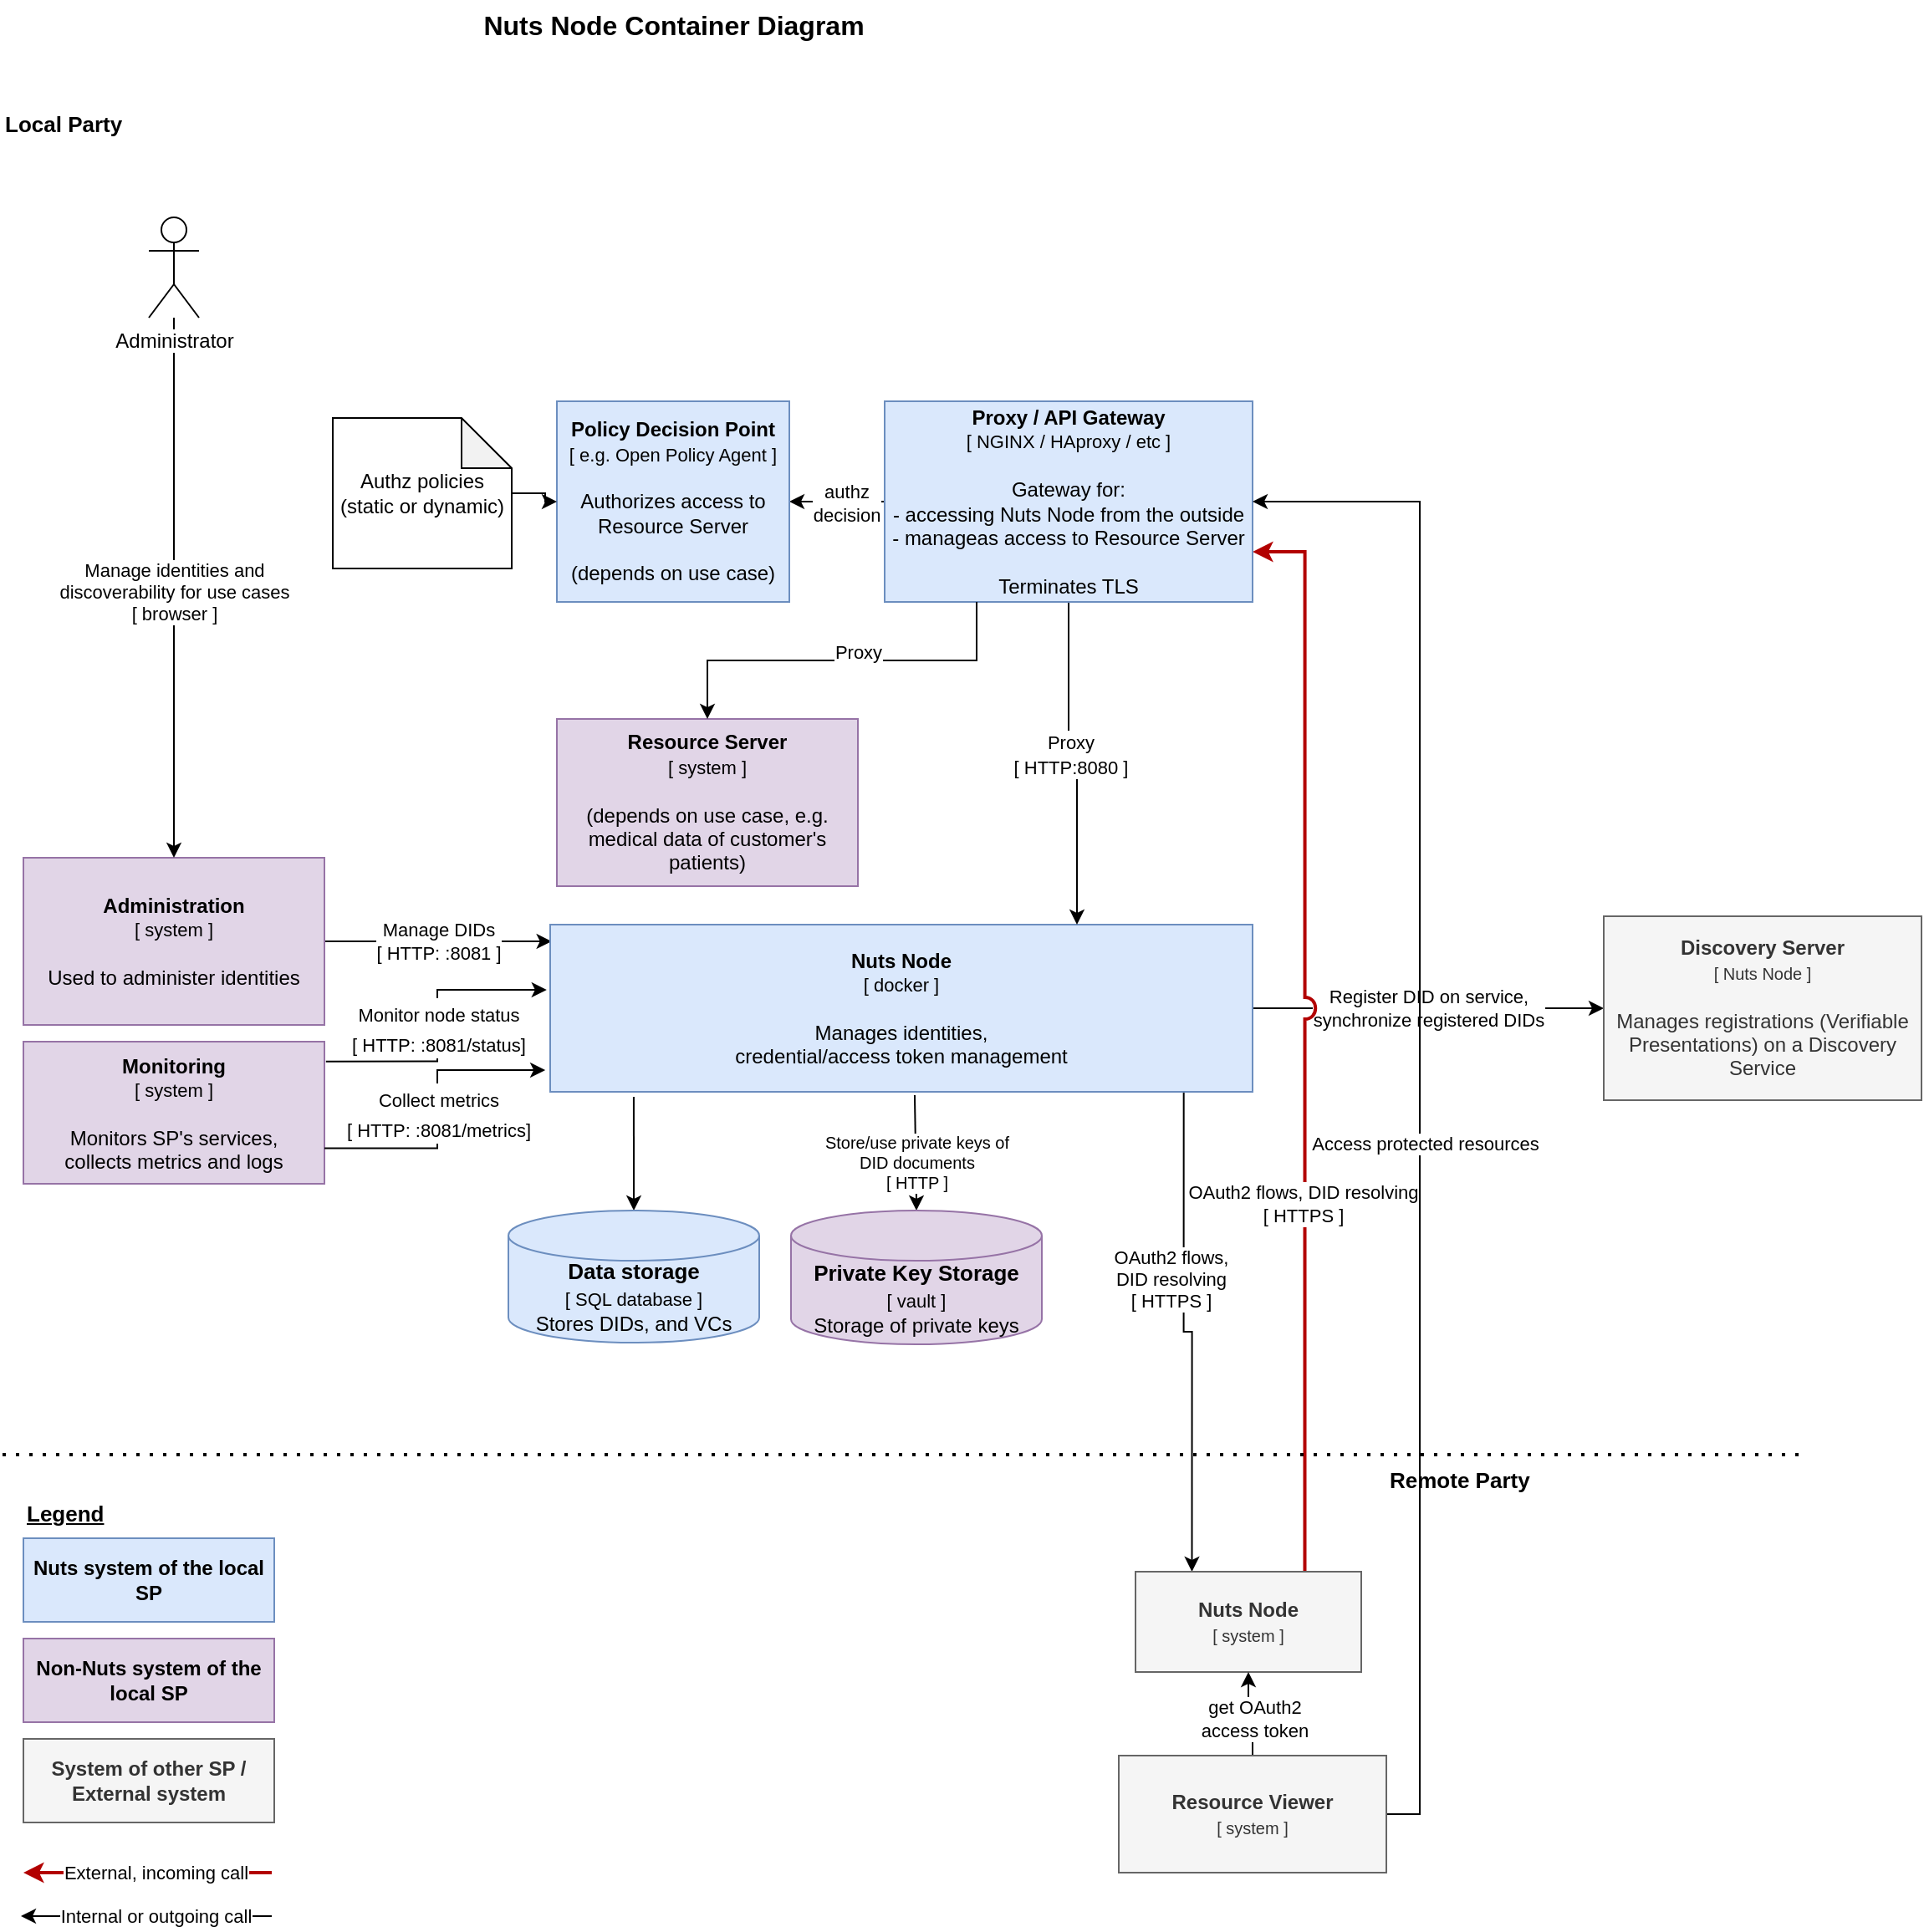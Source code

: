 <mxfile version="24.0.4" type="device" pages="2">
  <diagram id="V-6K89S_kqe5WIdJ8vyh" name="Container Diagram">
    <mxGraphModel dx="1474" dy="1214" grid="1" gridSize="10" guides="1" tooltips="1" connect="1" arrows="1" fold="1" page="1" pageScale="1" pageWidth="827" pageHeight="1169" math="0" shadow="0">
      <root>
        <mxCell id="0" />
        <mxCell id="1" parent="0" />
        <mxCell id="x2Qut-l0ZhKx_QRdccFG-1" value="&lt;font style=&quot;font-size: 11px;&quot;&gt;Manage DIDs&lt;br&gt;[ HTTP: :8081 ]&lt;/font&gt;" style="edgeStyle=orthogonalEdgeStyle;rounded=0;orthogonalLoop=1;jettySize=auto;html=1;fontSize=10;entryX=0.002;entryY=0.1;entryDx=0;entryDy=0;entryPerimeter=0;" parent="1" source="x2Qut-l0ZhKx_QRdccFG-2" target="x2Qut-l0ZhKx_QRdccFG-8" edge="1">
          <mxGeometry relative="1" as="geometry">
            <mxPoint x="290" y="613" as="targetPoint" />
          </mxGeometry>
        </mxCell>
        <mxCell id="x2Qut-l0ZhKx_QRdccFG-2" value="&lt;b&gt;Administration&lt;br&gt;&lt;/b&gt;&lt;font style=&quot;font-size: 11px;&quot;&gt;&lt;font style=&quot;font-size: 11px;&quot;&gt;[ system ]&lt;/font&gt;&lt;br&gt;&lt;/font&gt;&lt;br&gt;Used to administer identities" style="rounded=0;whiteSpace=wrap;html=1;fillColor=#e1d5e7;strokeColor=#9673a6;" parent="1" vertex="1">
          <mxGeometry x="25" y="523" width="180" height="100" as="geometry" />
        </mxCell>
        <mxCell id="ehPlBRrDmDGYRuR8fdLt-12" value="" style="edgeStyle=orthogonalEdgeStyle;rounded=0;orthogonalLoop=1;jettySize=auto;html=1;fontSize=11;strokeWidth=1;exitX=0.119;exitY=1.03;exitDx=0;exitDy=0;entryX=0.5;entryY=0;entryDx=0;entryDy=0;entryPerimeter=0;exitPerimeter=0;" parent="1" source="x2Qut-l0ZhKx_QRdccFG-8" target="_RRxC_tLSVQTTaB8x7Jw-8" edge="1">
          <mxGeometry relative="1" as="geometry">
            <mxPoint x="465" y="663" as="sourcePoint" />
          </mxGeometry>
        </mxCell>
        <mxCell id="IOCf1MQmqLf0axdGfr9W-4" value="Store/use private keys of &lt;br&gt;DID documents&lt;br&gt;[ HTTP ]" style="edgeStyle=orthogonalEdgeStyle;rounded=0;jumpStyle=arc;orthogonalLoop=1;jettySize=auto;html=1;fontSize=10;startArrow=none;startFill=0;strokeWidth=1;exitX=0.519;exitY=1.02;exitDx=0;exitDy=0;exitPerimeter=0;entryX=0.5;entryY=0;entryDx=0;entryDy=0;entryPerimeter=0;" parent="1" source="x2Qut-l0ZhKx_QRdccFG-8" target="IOCf1MQmqLf0axdGfr9W-2" edge="1">
          <mxGeometry x="0.176" relative="1" as="geometry">
            <mxPoint x="535" y="743" as="targetPoint" />
            <mxPoint as="offset" />
            <Array as="points">
              <mxPoint x="558" y="693" />
              <mxPoint x="559" y="693" />
            </Array>
          </mxGeometry>
        </mxCell>
        <mxCell id="nRIUPZkFJP7h9maNa5DA-3" style="edgeStyle=orthogonalEdgeStyle;rounded=0;jumpStyle=arc;orthogonalLoop=1;jettySize=auto;html=1;fontSize=11;startArrow=none;startFill=0;strokeWidth=1;exitX=0.902;exitY=0.995;exitDx=0;exitDy=0;exitPerimeter=0;entryX=0.25;entryY=0;entryDx=0;entryDy=0;" parent="1" source="x2Qut-l0ZhKx_QRdccFG-8" target="O-EjuFgS05vvKBtpSWUI-1" edge="1">
          <mxGeometry relative="1" as="geometry" />
        </mxCell>
        <mxCell id="nRIUPZkFJP7h9maNa5DA-4" value="OAuth2 flows,&lt;div&gt;DID resolving&lt;br&gt;[ HTTPS ]&lt;/div&gt;" style="edgeLabel;html=1;align=center;verticalAlign=middle;resizable=0;points=[];fontSize=11;" parent="nRIUPZkFJP7h9maNa5DA-3" vertex="1" connectable="0">
          <mxGeometry x="-0.174" y="3" relative="1" as="geometry">
            <mxPoint x="-11" y="-9" as="offset" />
          </mxGeometry>
        </mxCell>
        <mxCell id="kTtKYcXZKeHEBj9DDNKn-14" value="Register DID on service,&lt;div&gt;synchronize registered DIDs&lt;/div&gt;" style="edgeStyle=orthogonalEdgeStyle;rounded=0;orthogonalLoop=1;jettySize=auto;html=1;entryX=0;entryY=0.5;entryDx=0;entryDy=0;" edge="1" parent="1" source="x2Qut-l0ZhKx_QRdccFG-8" target="kTtKYcXZKeHEBj9DDNKn-7">
          <mxGeometry relative="1" as="geometry">
            <mxPoint x="1060" y="460" as="targetPoint" />
          </mxGeometry>
        </mxCell>
        <mxCell id="x2Qut-l0ZhKx_QRdccFG-8" value="&lt;b&gt;Nuts Node&lt;br&gt;&lt;/b&gt;&lt;font style=&quot;font-size: 11px;&quot;&gt;&lt;font style=&quot;font-size: 11px;&quot;&gt;[ docker ]&lt;/font&gt;&lt;br&gt;&lt;/font&gt;&lt;br&gt;Manages identities,&lt;br&gt;credential/access token management" style="rounded=0;whiteSpace=wrap;html=1;fillColor=#dae8fc;strokeColor=#6c8ebf;" parent="1" vertex="1">
          <mxGeometry x="340" y="563" width="420" height="100" as="geometry" />
        </mxCell>
        <mxCell id="x2Qut-l0ZhKx_QRdccFG-11" value="&lt;font style=&quot;&quot;&gt;&lt;b&gt;Resource Server&lt;br&gt;&lt;/b&gt;&lt;/font&gt;&lt;font style=&quot;font-size: 11px;&quot;&gt;&lt;font style=&quot;font-size: 11px;&quot;&gt;[ system ]&lt;/font&gt;&lt;br&gt;&lt;/font&gt;&lt;br&gt;(depends on use case, e.g. medical data of customer&#39;s patients)" style="rounded=0;whiteSpace=wrap;html=1;fillColor=#e1d5e7;strokeColor=#9673a6;" parent="1" vertex="1">
          <mxGeometry x="344" y="440" width="180" height="100" as="geometry" />
        </mxCell>
        <mxCell id="x2Qut-l0ZhKx_QRdccFG-12" value="" style="edgeStyle=orthogonalEdgeStyle;rounded=0;orthogonalLoop=1;jettySize=auto;html=1;fontSize=10;entryX=0.5;entryY=0;entryDx=0;entryDy=0;" parent="1" source="x2Qut-l0ZhKx_QRdccFG-14" target="x2Qut-l0ZhKx_QRdccFG-2" edge="1">
          <mxGeometry relative="1" as="geometry">
            <mxPoint x="115" y="220" as="targetPoint" />
          </mxGeometry>
        </mxCell>
        <mxCell id="x2Qut-l0ZhKx_QRdccFG-13" value="&lt;font style=&quot;font-size: 11px;&quot;&gt;Manage identities and&lt;/font&gt;&lt;div&gt;&lt;font style=&quot;font-size: 11px;&quot;&gt;discoverability for use cases&lt;br&gt;[ browser ]&lt;br&gt;&lt;/font&gt;&lt;/div&gt;" style="edgeLabel;html=1;align=center;verticalAlign=middle;resizable=0;points=[];fontSize=10;" parent="x2Qut-l0ZhKx_QRdccFG-12" vertex="1" connectable="0">
          <mxGeometry x="-0.086" y="2" relative="1" as="geometry">
            <mxPoint x="-2" y="16" as="offset" />
          </mxGeometry>
        </mxCell>
        <mxCell id="x2Qut-l0ZhKx_QRdccFG-15" value="Local Party" style="text;html=1;strokeColor=none;fillColor=none;align=left;verticalAlign=middle;whiteSpace=wrap;rounded=0;dashed=1;fontSize=13;fontStyle=1" parent="1" vertex="1">
          <mxGeometry x="11.5" y="69" width="180" height="30" as="geometry" />
        </mxCell>
        <mxCell id="x2Qut-l0ZhKx_QRdccFG-14" value="&lt;span style=&quot;background-color: rgb(255, 255, 255);&quot;&gt;Administrator&lt;br&gt;&lt;/span&gt;" style="shape=umlActor;verticalLabelPosition=bottom;verticalAlign=top;html=1;outlineConnect=0;fillColor=default;" parent="1" vertex="1">
          <mxGeometry x="100" y="140" width="30" height="60" as="geometry" />
        </mxCell>
        <mxCell id="dxS8jxl4kUl2gUgPd0Wk-8" value="OAuth2 flows, DID resolving&lt;br&gt;[ HTTPS ]" style="edgeStyle=orthogonalEdgeStyle;rounded=0;orthogonalLoop=1;jettySize=auto;html=1;fontSize=11;strokeWidth=2;jumpStyle=arc;jumpSize=11;fillColor=#e51400;strokeColor=#B20000;exitX=0.75;exitY=0;exitDx=0;exitDy=0;entryX=1;entryY=0.75;entryDx=0;entryDy=0;" parent="1" source="O-EjuFgS05vvKBtpSWUI-1" target="ehPlBRrDmDGYRuR8fdLt-5" edge="1">
          <mxGeometry x="-0.314" y="1" relative="1" as="geometry">
            <mxPoint x="1041.25" y="1049.5" as="sourcePoint" />
            <mxPoint x="1010" y="439.5" as="targetPoint" />
            <mxPoint as="offset" />
          </mxGeometry>
        </mxCell>
        <mxCell id="O-EjuFgS05vvKBtpSWUI-1" value="&lt;b&gt;Nuts Node&lt;br&gt;&lt;/b&gt;&lt;font style=&quot;font-size: 10px;&quot;&gt;[ system ]&lt;/font&gt;" style="rounded=0;whiteSpace=wrap;html=1;fillColor=#f5f5f5;strokeColor=#666666;fontColor=#333333;" parent="1" vertex="1">
          <mxGeometry x="690" y="950" width="135" height="60" as="geometry" />
        </mxCell>
        <mxCell id="_RRxC_tLSVQTTaB8x7Jw-1" value="&lt;b&gt;System of other SP / External system&lt;/b&gt;" style="rounded=0;whiteSpace=wrap;html=1;fillColor=#f5f5f5;strokeColor=#666666;fontColor=#333333;" parent="1" vertex="1">
          <mxGeometry x="25" y="1050" width="150" height="50" as="geometry" />
        </mxCell>
        <mxCell id="_RRxC_tLSVQTTaB8x7Jw-2" value="Legend" style="text;html=1;strokeColor=none;fillColor=none;align=left;verticalAlign=middle;whiteSpace=wrap;rounded=0;dashed=1;fontSize=13;fontStyle=5" parent="1" vertex="1">
          <mxGeometry x="25" y="900" width="140" height="30" as="geometry" />
        </mxCell>
        <mxCell id="_RRxC_tLSVQTTaB8x7Jw-3" value="&lt;b&gt;Non-Nuts system of the local SP&lt;/b&gt;" style="rounded=0;whiteSpace=wrap;html=1;fillColor=#e1d5e7;strokeColor=#9673a6;" parent="1" vertex="1">
          <mxGeometry x="25" y="990" width="150" height="50" as="geometry" />
        </mxCell>
        <mxCell id="_RRxC_tLSVQTTaB8x7Jw-4" value="&lt;b&gt;Nuts system of the local SP&lt;/b&gt;" style="rounded=0;whiteSpace=wrap;html=1;fillColor=#dae8fc;strokeColor=#6c8ebf;" parent="1" vertex="1">
          <mxGeometry x="25" y="930" width="150" height="50" as="geometry" />
        </mxCell>
        <mxCell id="_RRxC_tLSVQTTaB8x7Jw-8" value="Data storage&lt;br&gt;&lt;span style=&quot;font-weight: normal; font-size: 11px;&quot;&gt;[ SQL database ]&lt;/span&gt;&lt;br&gt;&lt;span style=&quot;font-size: 12px; font-weight: 400;&quot;&gt;Stores DIDs, and VCs&lt;/span&gt;" style="shape=cylinder3;whiteSpace=wrap;html=1;boundedLbl=1;backgroundOutline=1;size=15;fontSize=13;fillColor=#dae8fc;strokeColor=#6c8ebf;fontStyle=1" parent="1" vertex="1">
          <mxGeometry x="315" y="734" width="150" height="79" as="geometry" />
        </mxCell>
        <mxCell id="_RRxC_tLSVQTTaB8x7Jw-9" value="&lt;b&gt;Nuts Node Container Diagram&lt;br&gt;&lt;/b&gt;" style="text;html=1;strokeColor=none;fillColor=none;align=center;verticalAlign=middle;whiteSpace=wrap;rounded=0;fontSize=16;" parent="1" vertex="1">
          <mxGeometry x="194" y="10" width="440" height="30" as="geometry" />
        </mxCell>
        <mxCell id="ehPlBRrDmDGYRuR8fdLt-4" value="&lt;font style=&quot;font-size: 11px;&quot;&gt;Monitor node status&lt;br&gt;[ HTTP: :8081/status]&lt;br&gt;&lt;/font&gt;" style="edgeStyle=orthogonalEdgeStyle;rounded=0;orthogonalLoop=1;jettySize=auto;html=1;fontSize=15;strokeWidth=1;entryX=-0.005;entryY=0.39;entryDx=0;entryDy=0;exitX=1.005;exitY=0.139;exitDx=0;exitDy=0;exitPerimeter=0;entryPerimeter=0;" parent="1" source="ehPlBRrDmDGYRuR8fdLt-3" target="x2Qut-l0ZhKx_QRdccFG-8" edge="1">
          <mxGeometry relative="1" as="geometry" />
        </mxCell>
        <mxCell id="ehPlBRrDmDGYRuR8fdLt-3" value="&lt;b&gt;Monitoring&lt;br&gt;&lt;/b&gt;&lt;font style=&quot;font-size: 11px;&quot;&gt;[ system ]&lt;br&gt;&lt;/font&gt;&lt;br&gt;Monitors SP&#39;s services,&lt;br&gt;collects metrics and logs" style="rounded=0;whiteSpace=wrap;html=1;fillColor=#e1d5e7;strokeColor=#9673a6;" parent="1" vertex="1">
          <mxGeometry x="25" y="633" width="180" height="85" as="geometry" />
        </mxCell>
        <mxCell id="dxS8jxl4kUl2gUgPd0Wk-2" value="" style="edgeStyle=orthogonalEdgeStyle;rounded=0;orthogonalLoop=1;jettySize=auto;html=1;fontSize=12;strokeWidth=1;exitX=0.5;exitY=1;exitDx=0;exitDy=0;entryX=0.75;entryY=0;entryDx=0;entryDy=0;" parent="1" source="ehPlBRrDmDGYRuR8fdLt-5" target="x2Qut-l0ZhKx_QRdccFG-8" edge="1">
          <mxGeometry relative="1" as="geometry" />
        </mxCell>
        <mxCell id="dxS8jxl4kUl2gUgPd0Wk-3" value="&lt;font style=&quot;font-size: 11px;&quot;&gt;Proxy&lt;br&gt;[ HTTP:8080 ]&lt;/font&gt;" style="edgeLabel;html=1;align=center;verticalAlign=middle;resizable=0;points=[];fontSize=12;" parent="dxS8jxl4kUl2gUgPd0Wk-2" vertex="1" connectable="0">
          <mxGeometry x="-0.088" y="1" relative="1" as="geometry">
            <mxPoint as="offset" />
          </mxGeometry>
        </mxCell>
        <mxCell id="fuF0RcqsqV7eixx_joqQ-8" value="" style="edgeStyle=orthogonalEdgeStyle;rounded=0;orthogonalLoop=1;jettySize=auto;html=1;" edge="1" parent="1" source="ehPlBRrDmDGYRuR8fdLt-5" target="fuF0RcqsqV7eixx_joqQ-7">
          <mxGeometry relative="1" as="geometry" />
        </mxCell>
        <mxCell id="fuF0RcqsqV7eixx_joqQ-9" value="authz&lt;div&gt;decision&lt;/div&gt;" style="edgeLabel;html=1;align=center;verticalAlign=middle;resizable=0;points=[];" vertex="1" connectable="0" parent="fuF0RcqsqV7eixx_joqQ-8">
          <mxGeometry x="-0.2" y="1" relative="1" as="geometry">
            <mxPoint as="offset" />
          </mxGeometry>
        </mxCell>
        <mxCell id="ehPlBRrDmDGYRuR8fdLt-5" value="&lt;font style=&quot;&quot;&gt;&lt;b&gt;Proxy / API Gateway&lt;br&gt;&lt;/b&gt;&lt;/font&gt;&lt;font style=&quot;font-size: 11px;&quot;&gt;&lt;font style=&quot;font-size: 11px;&quot;&gt;[ NGINX / HAproxy / etc ]&lt;/font&gt;&lt;br&gt;&lt;/font&gt;&lt;br&gt;Gateway for:&lt;div&gt;- accessing Nuts Node from the outside&lt;/div&gt;&lt;div&gt;- manageas access to Resource Server&lt;/div&gt;&lt;div&gt;&lt;br&gt;&lt;/div&gt;&lt;div&gt;Terminates TLS&lt;/div&gt;" style="rounded=0;whiteSpace=wrap;html=1;fillColor=#dae8fc;strokeColor=#6c8ebf;" parent="1" vertex="1">
          <mxGeometry x="540" y="250" width="220" height="120" as="geometry" />
        </mxCell>
        <mxCell id="uDHW2id99aylv9dnx3-l-1" value="&lt;font style=&quot;font-size: 11px;&quot;&gt;Collect metrics&lt;br&gt;[ HTTP: :8081/metrics]&lt;br&gt;&lt;/font&gt;" style="edgeStyle=orthogonalEdgeStyle;rounded=0;orthogonalLoop=1;jettySize=auto;html=1;fontSize=15;strokeWidth=1;exitX=1;exitY=0.75;exitDx=0;exitDy=0;entryX=-0.007;entryY=0.87;entryDx=0;entryDy=0;entryPerimeter=0;" parent="1" source="ehPlBRrDmDGYRuR8fdLt-3" target="x2Qut-l0ZhKx_QRdccFG-8" edge="1">
          <mxGeometry x="-0.007" relative="1" as="geometry">
            <mxPoint x="215" y="738" as="sourcePoint" />
            <mxPoint x="360" y="683" as="targetPoint" />
            <mxPoint as="offset" />
          </mxGeometry>
        </mxCell>
        <mxCell id="KLxqLItcgrM7DC0CsMkn-3" value="" style="edgeStyle=orthogonalEdgeStyle;rounded=0;orthogonalLoop=1;jettySize=auto;html=1;startArrow=none;exitX=1;exitY=0.5;exitDx=0;exitDy=0;entryX=1;entryY=0.5;entryDx=0;entryDy=0;" parent="1" source="KLxqLItcgrM7DC0CsMkn-1" target="ehPlBRrDmDGYRuR8fdLt-5" edge="1">
          <mxGeometry relative="1" as="geometry">
            <mxPoint x="992.5" y="850" as="sourcePoint" />
            <mxPoint x="1040" y="350" as="targetPoint" />
          </mxGeometry>
        </mxCell>
        <mxCell id="Rffyl1ibUIpWuX3uxQtP-1" value="Access protected resources" style="edgeLabel;html=1;align=center;verticalAlign=middle;resizable=0;points=[];" parent="KLxqLItcgrM7DC0CsMkn-3" vertex="1" connectable="0">
          <mxGeometry x="0.102" y="-3" relative="1" as="geometry">
            <mxPoint y="77" as="offset" />
          </mxGeometry>
        </mxCell>
        <mxCell id="JOqEdcKxVY7kOjAuLzO5-1" value="" style="endArrow=none;dashed=1;html=1;dashPattern=1 3;strokeWidth=2;rounded=0;fontSize=13;" parent="1" edge="1">
          <mxGeometry width="50" height="50" relative="1" as="geometry">
            <mxPoint x="12.5" y="880" as="sourcePoint" />
            <mxPoint x="1092.5" y="880" as="targetPoint" />
          </mxGeometry>
        </mxCell>
        <mxCell id="kTtKYcXZKeHEBj9DDNKn-8" value="" style="edgeStyle=orthogonalEdgeStyle;rounded=0;orthogonalLoop=1;jettySize=auto;html=1;exitX=0.5;exitY=0;exitDx=0;exitDy=0;" edge="1" parent="1" source="KLxqLItcgrM7DC0CsMkn-1" target="O-EjuFgS05vvKBtpSWUI-1">
          <mxGeometry relative="1" as="geometry">
            <mxPoint x="900" y="1000" as="sourcePoint" />
          </mxGeometry>
        </mxCell>
        <mxCell id="kTtKYcXZKeHEBj9DDNKn-9" value="get OAuth2&lt;div&gt;access token&lt;/div&gt;" style="edgeLabel;html=1;align=center;verticalAlign=middle;resizable=0;points=[];" vertex="1" connectable="0" parent="kTtKYcXZKeHEBj9DDNKn-8">
          <mxGeometry x="-0.143" y="-1" relative="1" as="geometry">
            <mxPoint as="offset" />
          </mxGeometry>
        </mxCell>
        <mxCell id="KLxqLItcgrM7DC0CsMkn-1" value="&lt;font style=&quot;&quot;&gt;&lt;b&gt;Resource Viewer&lt;br&gt;&lt;/b&gt;&lt;/font&gt;&lt;font style=&quot;font-size: 10px;&quot;&gt;[ system ]&lt;/font&gt;" style="rounded=0;whiteSpace=wrap;html=1;fillColor=#f5f5f5;strokeColor=#666666;fontColor=#333333;" parent="1" vertex="1">
          <mxGeometry x="680" y="1060" width="160" height="70" as="geometry" />
        </mxCell>
        <mxCell id="IOCf1MQmqLf0axdGfr9W-2" value="Private Key Storage&lt;br&gt;&lt;span style=&quot;font-weight: normal; font-size: 11px;&quot;&gt;[ vault ]&lt;/span&gt;&lt;br&gt;&lt;font style=&quot;font-size: 12px;&quot;&gt;&lt;span style=&quot;font-weight: normal;&quot;&gt;S&lt;/span&gt;&lt;span style=&quot;font-weight: normal;&quot;&gt;torage of private keys&lt;/span&gt;&lt;/font&gt;" style="shape=cylinder3;whiteSpace=wrap;html=1;boundedLbl=1;backgroundOutline=1;size=15;fontSize=13;fillColor=#e1d5e7;strokeColor=#9673a6;fontStyle=1" parent="1" vertex="1">
          <mxGeometry x="484" y="734" width="150" height="80" as="geometry" />
        </mxCell>
        <mxCell id="u5o7FcwqiVioV4mDeCkN-1" value="External, incoming call" style="edgeStyle=orthogonalEdgeStyle;rounded=0;orthogonalLoop=1;jettySize=auto;html=1;fillColor=#e51400;strokeColor=#B20000;strokeWidth=2;" parent="1" edge="1">
          <mxGeometry x="-0.057" relative="1" as="geometry">
            <mxPoint x="25" y="1130" as="targetPoint" />
            <mxPoint as="offset" />
            <mxPoint x="173.5" y="1130" as="sourcePoint" />
          </mxGeometry>
        </mxCell>
        <mxCell id="u5o7FcwqiVioV4mDeCkN-2" value="&lt;font style=&quot;font-size: 11px;&quot;&gt;Internal or outgoing call&lt;/font&gt;" style="edgeStyle=orthogonalEdgeStyle;rounded=0;jumpStyle=arc;orthogonalLoop=1;jettySize=auto;html=1;fontSize=10;strokeWidth=1;" parent="1" edge="1">
          <mxGeometry x="-0.067" relative="1" as="geometry">
            <mxPoint x="173.5" y="1156" as="sourcePoint" />
            <mxPoint x="23.5" y="1156" as="targetPoint" />
            <mxPoint as="offset" />
          </mxGeometry>
        </mxCell>
        <mxCell id="r1Tt2wERg0TToz4Et71T-1" value="Remote Party" style="text;html=1;strokeColor=none;fillColor=none;align=left;verticalAlign=middle;whiteSpace=wrap;rounded=0;dashed=1;fontSize=13;fontStyle=1" parent="1" vertex="1">
          <mxGeometry x="840" y="880" width="90" height="30" as="geometry" />
        </mxCell>
        <mxCell id="fuF0RcqsqV7eixx_joqQ-7" value="&lt;font style=&quot;&quot;&gt;&lt;b&gt;Policy Decision Point&lt;br&gt;&lt;/b&gt;&lt;/font&gt;&lt;font style=&quot;font-size: 11px;&quot;&gt;&lt;font style=&quot;font-size: 11px;&quot;&gt;[ e.g. Open Policy Agent ]&lt;/font&gt;&lt;br&gt;&lt;/font&gt;&lt;div&gt;&lt;br&gt;&lt;/div&gt;&lt;div&gt;Authorizes access to Resource Server&lt;/div&gt;&lt;div&gt;&lt;br&gt;&lt;/div&gt;&lt;div&gt;(depends on use case)&lt;/div&gt;" style="rounded=0;whiteSpace=wrap;html=1;fillColor=#dae8fc;strokeColor=#6c8ebf;" vertex="1" parent="1">
          <mxGeometry x="344" y="250" width="139" height="120" as="geometry" />
        </mxCell>
        <mxCell id="kTtKYcXZKeHEBj9DDNKn-2" value="" style="edgeStyle=orthogonalEdgeStyle;rounded=0;orthogonalLoop=1;jettySize=auto;html=1;" edge="1" parent="1" source="kTtKYcXZKeHEBj9DDNKn-1" target="fuF0RcqsqV7eixx_joqQ-7">
          <mxGeometry relative="1" as="geometry" />
        </mxCell>
        <mxCell id="kTtKYcXZKeHEBj9DDNKn-1" value="Authz policies (static or dynamic)" style="shape=note;whiteSpace=wrap;html=1;backgroundOutline=1;darkOpacity=0.05;" vertex="1" parent="1">
          <mxGeometry x="210" y="260" width="107" height="90" as="geometry" />
        </mxCell>
        <mxCell id="kTtKYcXZKeHEBj9DDNKn-5" style="edgeStyle=orthogonalEdgeStyle;rounded=0;jumpStyle=arc;orthogonalLoop=1;jettySize=auto;html=1;fontSize=11;startArrow=none;startFill=0;strokeWidth=1;exitX=0.25;exitY=1;exitDx=0;exitDy=0;entryX=0.5;entryY=0;entryDx=0;entryDy=0;" edge="1" parent="1" source="ehPlBRrDmDGYRuR8fdLt-5" target="x2Qut-l0ZhKx_QRdccFG-11">
          <mxGeometry relative="1" as="geometry">
            <mxPoint x="1080" y="30" as="sourcePoint" />
            <mxPoint x="1020" y="380" as="targetPoint" />
          </mxGeometry>
        </mxCell>
        <mxCell id="kTtKYcXZKeHEBj9DDNKn-6" value="Proxy" style="edgeLabel;html=1;align=center;verticalAlign=middle;resizable=0;points=[];fontSize=11;" vertex="1" connectable="0" parent="kTtKYcXZKeHEBj9DDNKn-5">
          <mxGeometry x="-0.174" y="3" relative="1" as="geometry">
            <mxPoint x="-11" y="-8" as="offset" />
          </mxGeometry>
        </mxCell>
        <mxCell id="kTtKYcXZKeHEBj9DDNKn-7" value="&lt;b&gt;Discovery Server&lt;br&gt;&lt;/b&gt;&lt;font style=&quot;font-size: 10px;&quot;&gt;[ Nuts Node ]&lt;/font&gt;&lt;div&gt;&lt;font style=&quot;font-size: 10px;&quot;&gt;&lt;br&gt;&lt;/font&gt;&lt;/div&gt;&lt;div&gt;Manages registrations (Verifiable Presentations) on a Discovery Service&lt;/div&gt;" style="rounded=0;whiteSpace=wrap;html=1;fillColor=#f5f5f5;strokeColor=#666666;fontColor=#333333;" vertex="1" parent="1">
          <mxGeometry x="970" y="558" width="190" height="110" as="geometry" />
        </mxCell>
      </root>
    </mxGraphModel>
  </diagram>
  <diagram id="RsEBuL2j2FxcC2xUAIOb" name="System Landscape Diagram">
    <mxGraphModel dx="1474" dy="1214" grid="1" gridSize="10" guides="1" tooltips="1" connect="1" arrows="1" fold="1" page="1" pageScale="1" pageWidth="827" pageHeight="1169" math="0" shadow="0">
      <root>
        <mxCell id="0" />
        <mxCell id="1" parent="0" />
        <mxCell id="nZr1s_xvxv8HGBcKXtdm-15" value="Manage DIDs" style="edgeStyle=orthogonalEdgeStyle;rounded=0;orthogonalLoop=1;jettySize=auto;html=1;fontSize=10;entryX=0;entryY=0.5;entryDx=0;entryDy=0;" parent="1" source="nZr1s_xvxv8HGBcKXtdm-5" target="nZr1s_xvxv8HGBcKXtdm-13" edge="1">
          <mxGeometry x="0.077" y="10" relative="1" as="geometry">
            <mxPoint x="290" y="340" as="targetPoint" />
            <mxPoint as="offset" />
          </mxGeometry>
        </mxCell>
        <mxCell id="nZr1s_xvxv8HGBcKXtdm-5" value="&lt;b&gt;Customer Administration&lt;br&gt;&lt;/b&gt;&lt;font style=&quot;font-size: 10px;&quot;&gt;[ system ]&lt;/font&gt;&lt;br&gt;&lt;br&gt;Used to administer identities" style="rounded=0;whiteSpace=wrap;html=1;fillColor=#e1d5e7;strokeColor=#9673a6;" parent="1" vertex="1">
          <mxGeometry x="30" y="290" width="180" height="100" as="geometry" />
        </mxCell>
        <mxCell id="WfkWgWw-5861kOZeiU1g-2" value="update/synchronize with&lt;div&gt;Discovery Services&lt;/div&gt;" style="edgeStyle=orthogonalEdgeStyle;rounded=0;orthogonalLoop=1;jettySize=auto;html=1;entryX=0;entryY=0.5;entryDx=0;entryDy=0;" edge="1" parent="1" source="nZr1s_xvxv8HGBcKXtdm-13" target="nxW3UQs6Lxfz1vIE0hKA-1">
          <mxGeometry relative="1" as="geometry">
            <mxPoint x="675" y="340" as="targetPoint" />
          </mxGeometry>
        </mxCell>
        <mxCell id="nZr1s_xvxv8HGBcKXtdm-13" value="&lt;b&gt;Nuts&lt;br&gt;&lt;/b&gt;&lt;font style=&quot;font-size: 10px;&quot;&gt;[ system ]&lt;/font&gt;&lt;br&gt;&lt;br&gt;Serves did:web DIDs,&lt;div&gt;authorizes access tokens,&lt;/div&gt;&lt;div&gt;negotiates access tokens&lt;/div&gt;&lt;div&gt;synchronizes with Discovery Services&lt;/div&gt;" style="rounded=0;whiteSpace=wrap;html=1;fillColor=#dae8fc;strokeColor=#6c8ebf;" parent="1" vertex="1">
          <mxGeometry x="317.5" y="290" width="225" height="100" as="geometry" />
        </mxCell>
        <mxCell id="nZr1s_xvxv8HGBcKXtdm-48" value="" style="edgeStyle=orthogonalEdgeStyle;rounded=0;orthogonalLoop=1;jettySize=auto;html=1;fontSize=11;strokeWidth=1;entryX=0.5;entryY=1;entryDx=0;entryDy=0;exitX=0.5;exitY=0;exitDx=0;exitDy=0;" parent="1" source="nZr1s_xvxv8HGBcKXtdm-13" target="nZr1s_xvxv8HGBcKXtdm-16" edge="1">
          <mxGeometry relative="1" as="geometry">
            <mxPoint x="650" y="410" as="sourcePoint" />
          </mxGeometry>
        </mxCell>
        <mxCell id="nZr1s_xvxv8HGBcKXtdm-49" value="Forwards authorized&lt;div&gt;requests&lt;/div&gt;" style="edgeLabel;html=1;align=center;verticalAlign=middle;resizable=0;points=[];fontSize=11;" parent="nZr1s_xvxv8HGBcKXtdm-48" vertex="1" connectable="0">
          <mxGeometry x="0.089" y="-3" relative="1" as="geometry">
            <mxPoint as="offset" />
          </mxGeometry>
        </mxCell>
        <mxCell id="nZr1s_xvxv8HGBcKXtdm-16" value="&lt;font style=&quot;&quot;&gt;&lt;b&gt;Resource Server&lt;br&gt;&lt;/b&gt;&lt;/font&gt;&lt;font style=&quot;font-size: 10px;&quot;&gt;[ system ]&lt;/font&gt;&lt;br&gt;&lt;br&gt;(depends on use case, e.g. medical data of customer&#39;s patients)" style="rounded=0;whiteSpace=wrap;html=1;fillColor=#e1d5e7;strokeColor=#9673a6;" parent="1" vertex="1">
          <mxGeometry x="340" y="130" width="180" height="100" as="geometry" />
        </mxCell>
        <mxCell id="nZr1s_xvxv8HGBcKXtdm-25" value="" style="edgeStyle=orthogonalEdgeStyle;rounded=0;orthogonalLoop=1;jettySize=auto;html=1;fontSize=10;entryX=0.5;entryY=0;entryDx=0;entryDy=0;" parent="1" source="nZr1s_xvxv8HGBcKXtdm-22" target="nZr1s_xvxv8HGBcKXtdm-5" edge="1">
          <mxGeometry relative="1" as="geometry">
            <mxPoint x="115" y="230" as="targetPoint" />
          </mxGeometry>
        </mxCell>
        <mxCell id="nZr1s_xvxv8HGBcKXtdm-26" value="&lt;font style=&quot;font-size: 11px;&quot;&gt;Manage identities and&lt;div style=&quot;font-size: 10px;&quot;&gt;&lt;font style=&quot;font-size: 11px;&quot;&gt;discoverability for use cases&lt;br&gt;[ browser ]&lt;/font&gt;&lt;/div&gt;&lt;/font&gt;" style="edgeLabel;html=1;align=center;verticalAlign=middle;resizable=0;points=[];fontSize=10;" parent="nZr1s_xvxv8HGBcKXtdm-25" vertex="1" connectable="0">
          <mxGeometry x="-0.086" y="2" relative="1" as="geometry">
            <mxPoint x="-2" y="16" as="offset" />
          </mxGeometry>
        </mxCell>
        <mxCell id="nZr1s_xvxv8HGBcKXtdm-22" value="&lt;span style=&quot;background-color: rgb(255, 255, 255);&quot;&gt;Administrator&lt;br&gt;&lt;/span&gt;" style="shape=umlActor;verticalLabelPosition=bottom;verticalAlign=top;html=1;outlineConnect=0;" parent="1" vertex="1">
          <mxGeometry x="105" y="90" width="30" height="60" as="geometry" />
        </mxCell>
        <mxCell id="nZr1s_xvxv8HGBcKXtdm-28" value="Local Party" style="text;html=1;strokeColor=none;fillColor=none;align=left;verticalAlign=middle;whiteSpace=wrap;rounded=0;dashed=1;fontSize=13;fontStyle=1" parent="1" vertex="1">
          <mxGeometry x="30" y="50" width="180" height="30" as="geometry" />
        </mxCell>
        <mxCell id="nZr1s_xvxv8HGBcKXtdm-35" value="&lt;span style=&quot;font-size: 11px;&quot;&gt;Access protected resources&lt;/span&gt;" style="edgeStyle=orthogonalEdgeStyle;rounded=0;orthogonalLoop=1;jettySize=auto;html=1;fontSize=10;exitX=0.5;exitY=0;exitDx=0;exitDy=0;" parent="1" source="nZr1s_xvxv8HGBcKXtdm-38" target="Q3GsZa3JKKng3efH_Hw1-3" edge="1">
          <mxGeometry x="-0.412" relative="1" as="geometry">
            <mxPoint x="690" y="490" as="targetPoint" />
            <mxPoint as="offset" />
            <mxPoint x="840" y="520" as="sourcePoint" />
          </mxGeometry>
        </mxCell>
        <mxCell id="nZr1s_xvxv8HGBcKXtdm-46" value="&lt;span style=&quot;font-size: 11px;&quot;&gt;Negotiate access tokens&lt;/span&gt;" style="edgeStyle=orthogonalEdgeStyle;rounded=0;orthogonalLoop=1;jettySize=auto;html=1;fontSize=13;entryX=0.5;entryY=1;entryDx=0;entryDy=0;startArrow=classic;startFill=1;" parent="1" source="nZr1s_xvxv8HGBcKXtdm-37" target="nZr1s_xvxv8HGBcKXtdm-13" edge="1">
          <mxGeometry x="0.111" relative="1" as="geometry">
            <mxPoint x="430" y="450" as="targetPoint" />
            <mxPoint as="offset" />
          </mxGeometry>
        </mxCell>
        <mxCell id="nZr1s_xvxv8HGBcKXtdm-37" value="&lt;b&gt;Nuts Node&lt;br&gt;&lt;/b&gt;&lt;font style=&quot;font-size: 10px;&quot;&gt;[ system ]&lt;/font&gt;" style="rounded=0;whiteSpace=wrap;html=1;fillColor=#f5f5f5;strokeColor=#666666;fontColor=#333333;" parent="1" vertex="1">
          <mxGeometry x="365" y="570" width="130" height="70" as="geometry" />
        </mxCell>
        <mxCell id="Q3GsZa3JKKng3efH_Hw1-5" value="Get&lt;div&gt;access token&lt;/div&gt;" style="edgeStyle=orthogonalEdgeStyle;rounded=0;orthogonalLoop=1;jettySize=auto;html=1;" edge="1" parent="1" source="nZr1s_xvxv8HGBcKXtdm-38" target="nZr1s_xvxv8HGBcKXtdm-37">
          <mxGeometry relative="1" as="geometry" />
        </mxCell>
        <mxCell id="nZr1s_xvxv8HGBcKXtdm-38" value="&lt;font style=&quot;&quot;&gt;&lt;b&gt;Resource Viewer&lt;br&gt;&lt;/b&gt;&lt;/font&gt;&lt;font style=&quot;font-size: 10px;&quot;&gt;[ system ]&lt;/font&gt;" style="rounded=0;whiteSpace=wrap;html=1;fillColor=#f5f5f5;strokeColor=#666666;fontColor=#333333;" parent="1" vertex="1">
          <mxGeometry x="580" y="570" width="120" height="70" as="geometry" />
        </mxCell>
        <mxCell id="nZr1s_xvxv8HGBcKXtdm-43" value="Remote Party" style="text;html=1;strokeColor=none;fillColor=none;align=left;verticalAlign=middle;whiteSpace=wrap;rounded=0;dashed=1;fontSize=13;fontStyle=1" parent="1" vertex="1">
          <mxGeometry x="30" y="540" width="220" height="30" as="geometry" />
        </mxCell>
        <mxCell id="nZr1s_xvxv8HGBcKXtdm-47" value="" style="endArrow=none;dashed=1;html=1;dashPattern=1 3;strokeWidth=2;rounded=0;fontSize=13;" parent="1" edge="1">
          <mxGeometry width="50" height="50" relative="1" as="geometry">
            <mxPoint x="30" y="520" as="sourcePoint" />
            <mxPoint x="880" y="520" as="targetPoint" />
          </mxGeometry>
        </mxCell>
        <mxCell id="nZr1s_xvxv8HGBcKXtdm-50" value="&lt;b&gt;System of other SP&lt;/b&gt;" style="rounded=0;whiteSpace=wrap;html=1;fillColor=#f5f5f5;strokeColor=#666666;fontColor=#333333;" parent="1" vertex="1">
          <mxGeometry x="30" y="740" width="150" height="50" as="geometry" />
        </mxCell>
        <mxCell id="nZr1s_xvxv8HGBcKXtdm-51" value="Legend" style="text;html=1;strokeColor=none;fillColor=none;align=left;verticalAlign=middle;whiteSpace=wrap;rounded=0;dashed=1;fontSize=13;fontStyle=5" parent="1" vertex="1">
          <mxGeometry x="30" y="590" width="140" height="30" as="geometry" />
        </mxCell>
        <mxCell id="nZr1s_xvxv8HGBcKXtdm-53" value="&lt;b&gt;Non-Nuts system of the local SP / care organization&lt;/b&gt;" style="rounded=0;whiteSpace=wrap;html=1;fillColor=#e1d5e7;strokeColor=#9673a6;" parent="1" vertex="1">
          <mxGeometry x="30" y="680" width="150" height="50" as="geometry" />
        </mxCell>
        <mxCell id="7HOEhPl6AeZOWrZ2KhyJ-1" value="&lt;b&gt;Nuts system of the local SP&lt;/b&gt;" style="rounded=0;whiteSpace=wrap;html=1;fillColor=#dae8fc;strokeColor=#6c8ebf;" parent="1" vertex="1">
          <mxGeometry x="30" y="620" width="150" height="50" as="geometry" />
        </mxCell>
        <mxCell id="I-DHWrx8JUp1F3W_3w0v-1" value="&lt;b&gt;Nuts Node System Landscape Diagram&lt;/b&gt;" style="text;html=1;strokeColor=none;fillColor=none;align=center;verticalAlign=middle;whiteSpace=wrap;rounded=0;fontSize=16;" parent="1" vertex="1">
          <mxGeometry x="200" y="10" width="440" height="30" as="geometry" />
        </mxCell>
        <mxCell id="TUtzicrxZ2ia3vebERb_-4" value="" style="edgeStyle=orthogonalEdgeStyle;rounded=0;jumpStyle=arc;orthogonalLoop=1;jettySize=auto;html=1;fontSize=10;strokeWidth=1;entryX=0.25;entryY=1;entryDx=0;entryDy=0;" parent="1" source="lqj40UPQKe0FeM-HE5OF-1" target="nZr1s_xvxv8HGBcKXtdm-13" edge="1">
          <mxGeometry relative="1" as="geometry">
            <mxPoint x="320" y="450" as="targetPoint" />
          </mxGeometry>
        </mxCell>
        <mxCell id="TUtzicrxZ2ia3vebERb_-5" value="Monitor status/metrics/logs" style="edgeLabel;html=1;align=center;verticalAlign=middle;resizable=0;points=[];fontSize=10;" parent="TUtzicrxZ2ia3vebERb_-4" vertex="1" connectable="0">
          <mxGeometry x="-0.22" relative="1" as="geometry">
            <mxPoint as="offset" />
          </mxGeometry>
        </mxCell>
        <mxCell id="lqj40UPQKe0FeM-HE5OF-1" value="&lt;b&gt;Monitoring&lt;br&gt;&lt;/b&gt;&lt;font style=&quot;font-size: 11px;&quot;&gt;&lt;font style=&quot;font-size: 11px;&quot;&gt;[ system ]&lt;/font&gt;&lt;br&gt;&lt;/font&gt;&lt;br&gt;Monitors services,&lt;br&gt;collects metrics and logs" style="rounded=0;whiteSpace=wrap;html=1;fillColor=#e1d5e7;strokeColor=#9673a6;" parent="1" vertex="1">
          <mxGeometry x="30" y="400" width="180" height="100" as="geometry" />
        </mxCell>
        <mxCell id="Q3GsZa3JKKng3efH_Hw1-4" value="" style="edgeStyle=orthogonalEdgeStyle;rounded=0;orthogonalLoop=1;jettySize=auto;html=1;entryX=1;entryY=0.5;entryDx=0;entryDy=0;" edge="1" parent="1" source="Q3GsZa3JKKng3efH_Hw1-3" target="nZr1s_xvxv8HGBcKXtdm-16">
          <mxGeometry relative="1" as="geometry" />
        </mxCell>
        <mxCell id="Q3GsZa3JKKng3efH_Hw1-3" value="&lt;b&gt;API Gateway&lt;br&gt;&lt;/b&gt;&lt;font style=&quot;font-size: 10px;&quot;&gt;[ system ]&lt;/font&gt;&lt;br&gt;&lt;br&gt;Authorizes access through OAuth2, gateway for resource access" style="rounded=0;whiteSpace=wrap;html=1;fillColor=#dae8fc;strokeColor=#6c8ebf;" vertex="1" parent="1">
          <mxGeometry x="550" y="130" width="180" height="100" as="geometry" />
        </mxCell>
        <mxCell id="nxW3UQs6Lxfz1vIE0hKA-1" value="&lt;font style=&quot;&quot;&gt;&lt;b&gt;Discovery Server&lt;br&gt;&lt;/b&gt;&lt;/font&gt;&lt;font style=&quot;font-size: 10px;&quot;&gt;[ system ]&lt;/font&gt;&lt;div&gt;&lt;font style=&quot;font-size: 10px;&quot;&gt;&lt;br&gt;&lt;/font&gt;&lt;/div&gt;&lt;div&gt;&lt;font style=&quot;font-size: 10px;&quot;&gt;&lt;span style=&quot;font-size: 12px;&quot;&gt;Manages registrations (Verifiable Presentations) on a Discovery Service&lt;/span&gt;&lt;br&gt;&lt;/font&gt;&lt;/div&gt;" style="rounded=0;whiteSpace=wrap;html=1;fillColor=#f5f5f5;strokeColor=#666666;fontColor=#333333;" vertex="1" parent="1">
          <mxGeometry x="750" y="290" width="200" height="100" as="geometry" />
        </mxCell>
      </root>
    </mxGraphModel>
  </diagram>
</mxfile>
